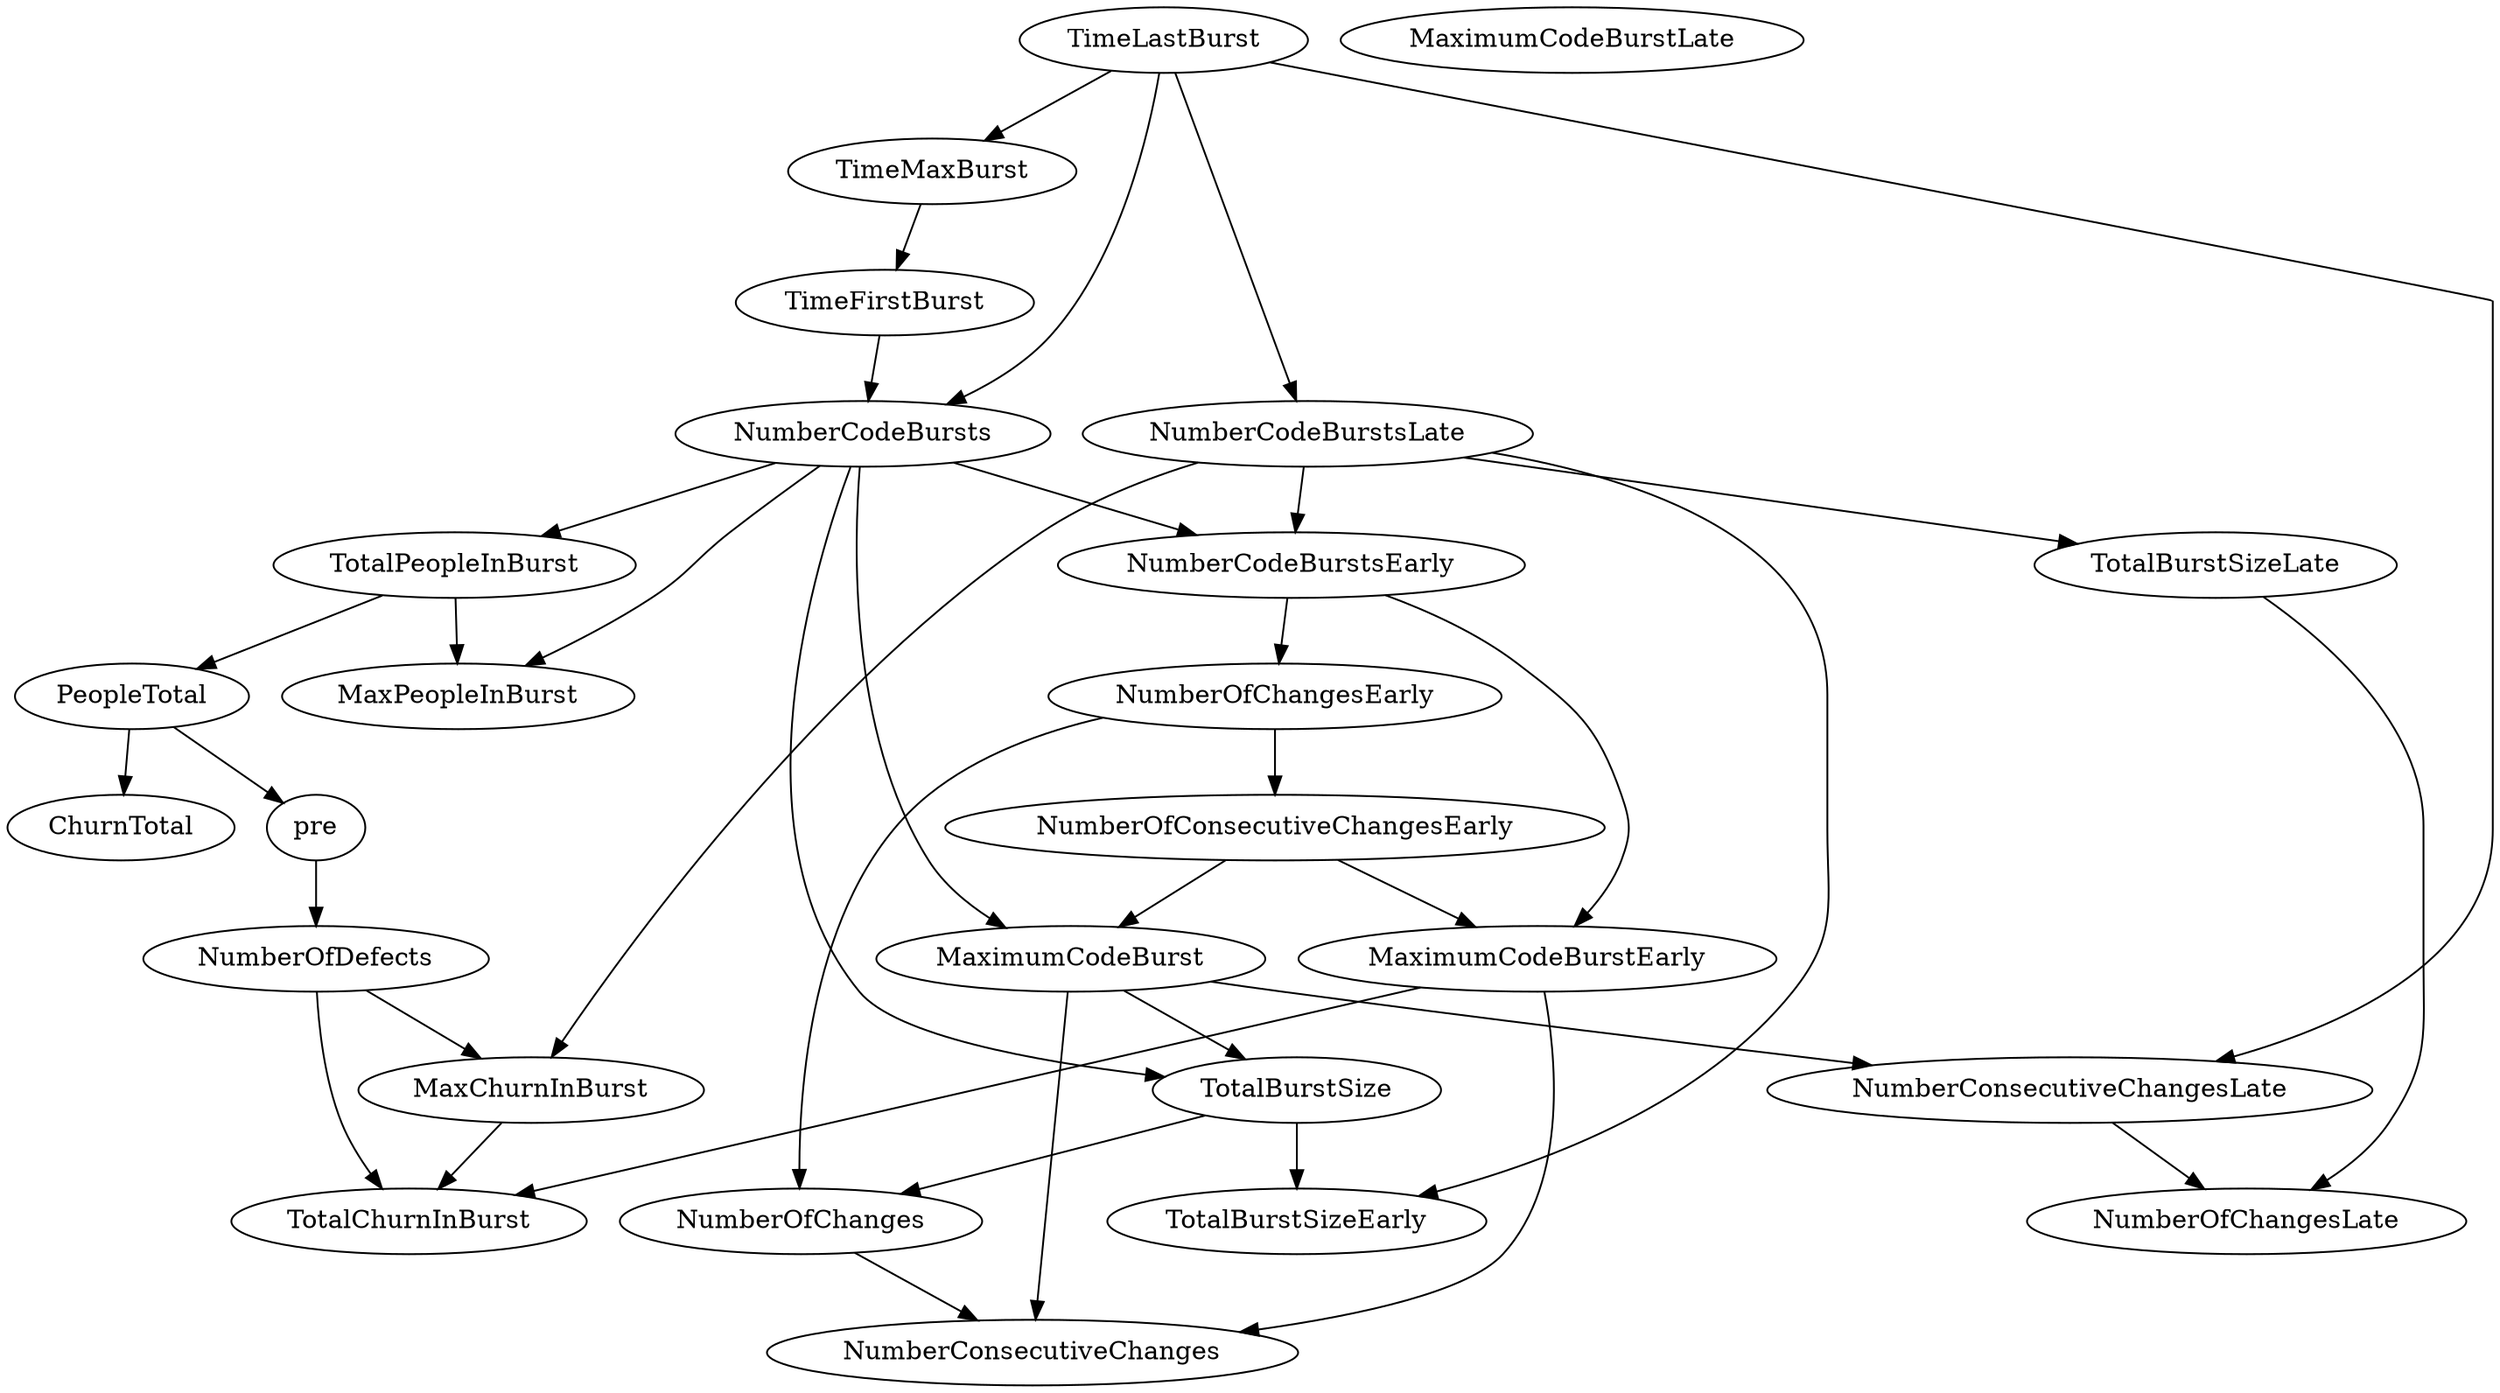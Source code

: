 digraph {
   TotalPeopleInBurst;
   MaximumCodeBurstLate;
   NumberOfChanges;
   MaxPeopleInBurst;
   TotalBurstSizeLate;
   NumberCodeBurstsLate;
   NumberOfChangesLate;
   NumberOfChangesEarly;
   MaxChurnInBurst;
   MaximumCodeBurstEarly;
   NumberCodeBurstsEarly;
   TimeFirstBurst;
   TotalChurnInBurst;
   ChurnTotal;
   MaximumCodeBurst;
   NumberOfConsecutiveChangesEarly;
   NumberConsecutiveChangesLate;
   TotalBurstSizeEarly;
   TotalBurstSize;
   TimeMaxBurst;
   NumberConsecutiveChanges;
   TimeLastBurst;
   NumberCodeBursts;
   PeopleTotal;
   pre;
   NumberOfDefects;
   TotalPeopleInBurst -> MaxPeopleInBurst;
   TotalPeopleInBurst -> PeopleTotal;
   NumberOfChanges -> NumberConsecutiveChanges;
   TotalBurstSizeLate -> NumberOfChangesLate;
   NumberCodeBurstsLate -> TotalBurstSizeLate;
   NumberCodeBurstsLate -> MaxChurnInBurst;
   NumberCodeBurstsLate -> NumberCodeBurstsEarly;
   NumberCodeBurstsLate -> TotalBurstSizeEarly;
   NumberOfChangesEarly -> NumberOfChanges;
   NumberOfChangesEarly -> NumberOfConsecutiveChangesEarly;
   MaxChurnInBurst -> TotalChurnInBurst;
   MaximumCodeBurstEarly -> TotalChurnInBurst;
   MaximumCodeBurstEarly -> NumberConsecutiveChanges;
   NumberCodeBurstsEarly -> NumberOfChangesEarly;
   NumberCodeBurstsEarly -> MaximumCodeBurstEarly;
   TimeFirstBurst -> NumberCodeBursts;
   MaximumCodeBurst -> NumberConsecutiveChangesLate;
   MaximumCodeBurst -> TotalBurstSize;
   MaximumCodeBurst -> NumberConsecutiveChanges;
   NumberOfConsecutiveChangesEarly -> MaximumCodeBurstEarly;
   NumberOfConsecutiveChangesEarly -> MaximumCodeBurst;
   NumberConsecutiveChangesLate -> NumberOfChangesLate;
   TotalBurstSize -> NumberOfChanges;
   TotalBurstSize -> TotalBurstSizeEarly;
   TimeMaxBurst -> TimeFirstBurst;
   TimeLastBurst -> NumberCodeBurstsLate;
   TimeLastBurst -> NumberConsecutiveChangesLate;
   TimeLastBurst -> TimeMaxBurst;
   TimeLastBurst -> NumberCodeBursts;
   NumberCodeBursts -> TotalPeopleInBurst;
   NumberCodeBursts -> MaxPeopleInBurst;
   NumberCodeBursts -> NumberCodeBurstsEarly;
   NumberCodeBursts -> MaximumCodeBurst;
   NumberCodeBursts -> TotalBurstSize;
   PeopleTotal -> ChurnTotal;
   PeopleTotal -> pre;
   pre -> NumberOfDefects;
   NumberOfDefects -> MaxChurnInBurst;
   NumberOfDefects -> TotalChurnInBurst;
}
